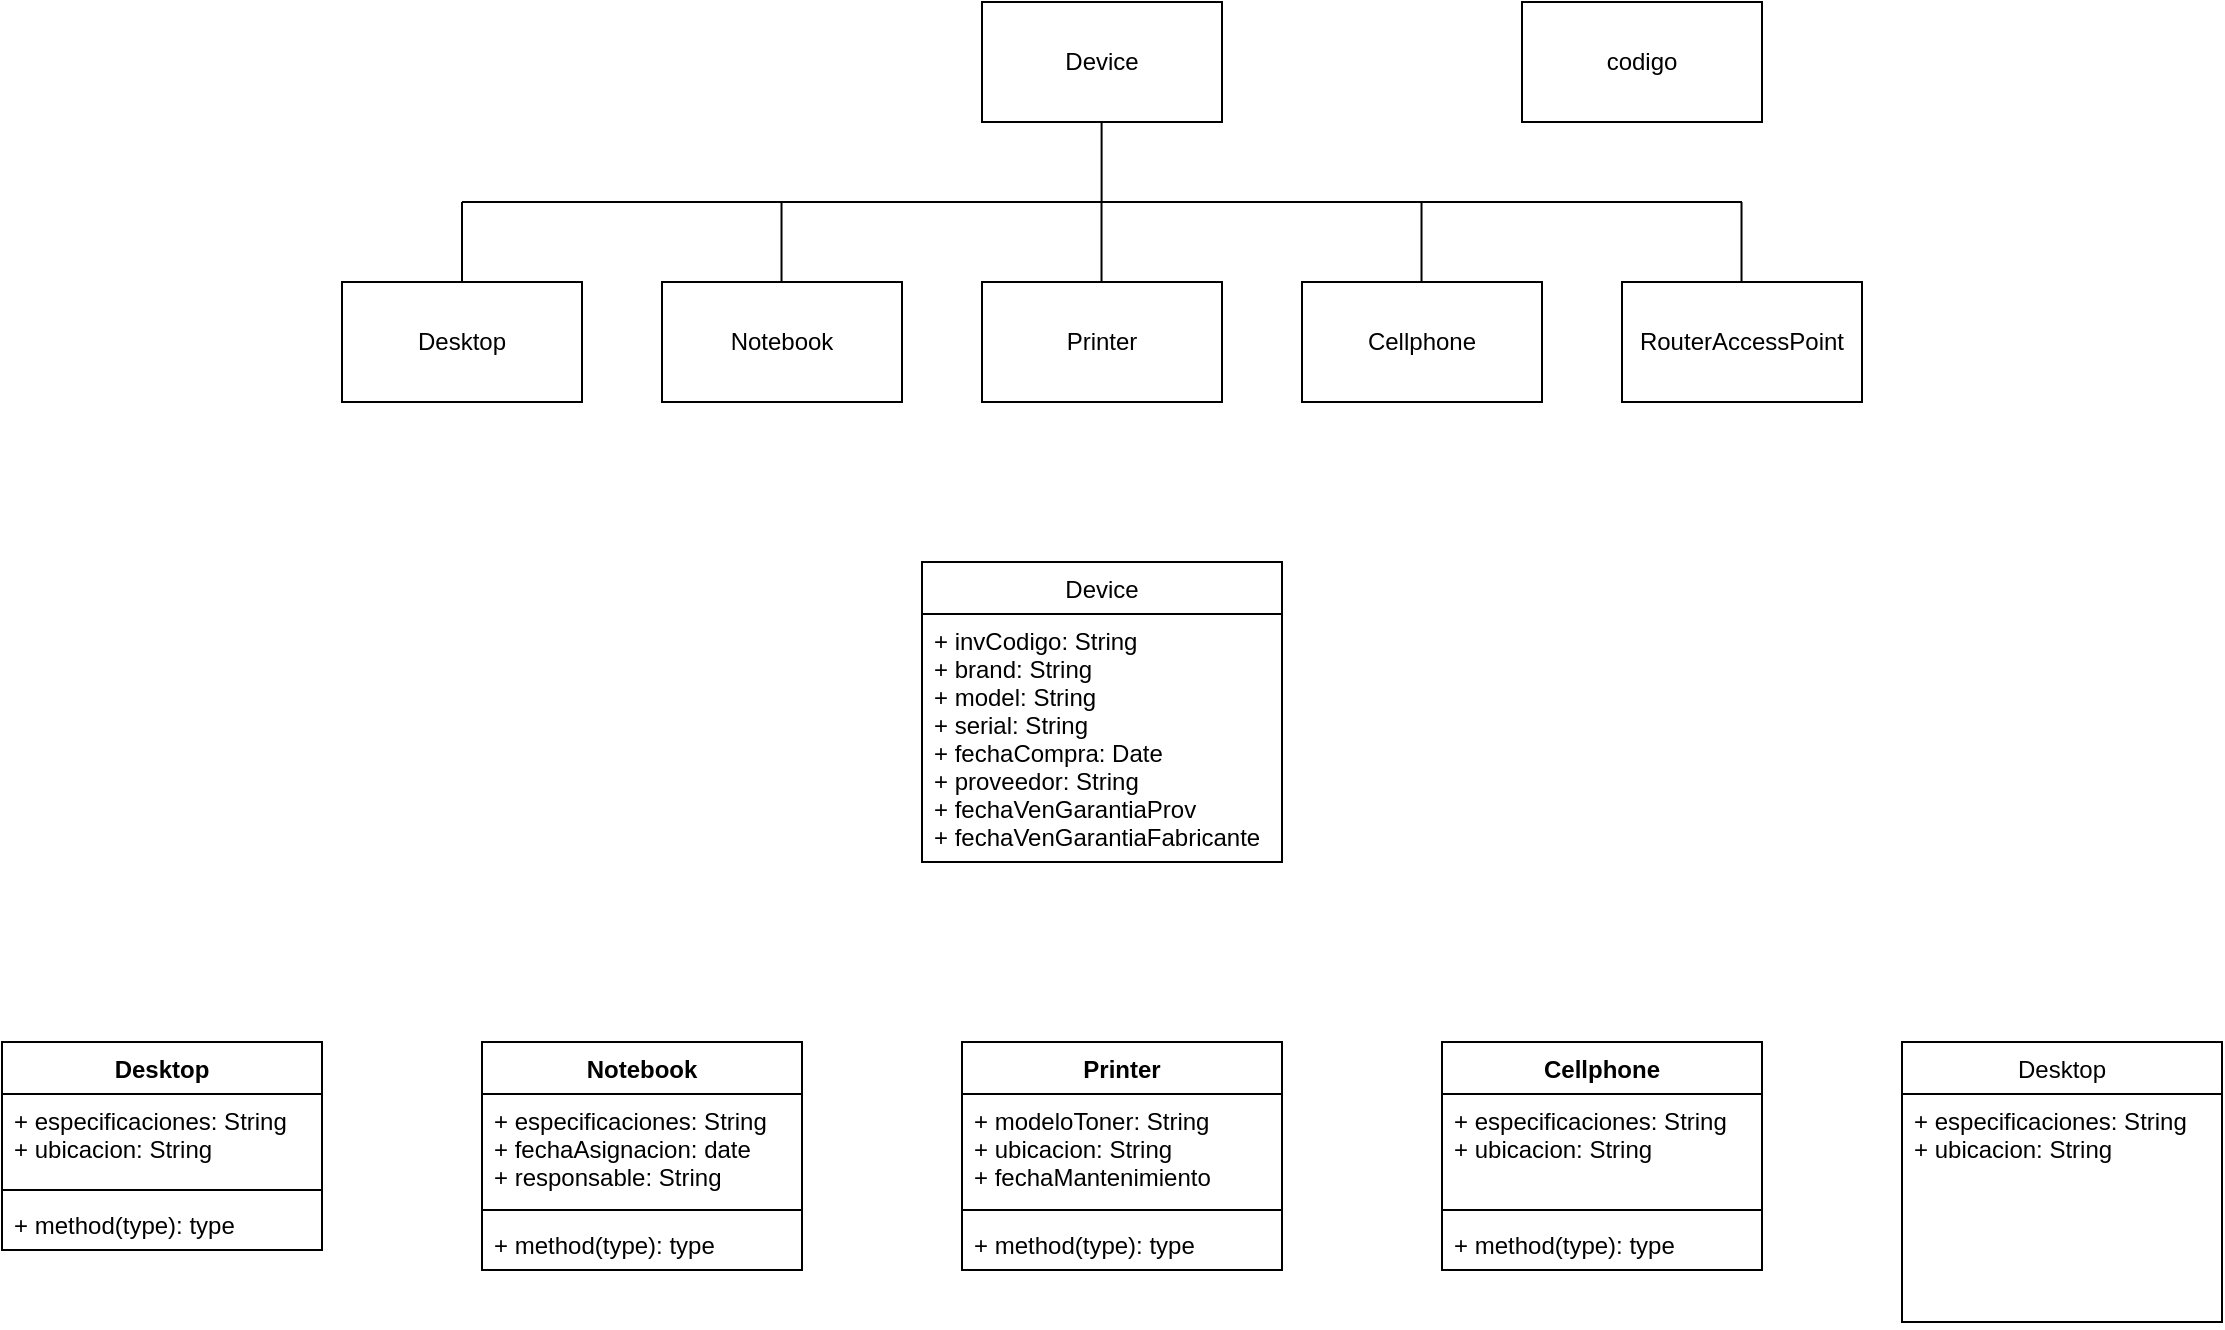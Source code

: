 <mxfile version="15.8.3" type="github">
  <diagram id="x573lrpb8ZKa-y-ldC9b" name="Page-1">
    <mxGraphModel dx="1564" dy="872" grid="1" gridSize="10" guides="1" tooltips="1" connect="1" arrows="1" fold="1" page="1" pageScale="1" pageWidth="827" pageHeight="1169" math="0" shadow="0">
      <root>
        <mxCell id="0" />
        <mxCell id="1" parent="0" />
        <mxCell id="GfT5gaS3VKByPQDoykGk-1" value="Device" style="rounded=0;whiteSpace=wrap;html=1;" vertex="1" parent="1">
          <mxGeometry x="770" y="40" width="120" height="60" as="geometry" />
        </mxCell>
        <mxCell id="GfT5gaS3VKByPQDoykGk-2" value="Desktop" style="rounded=0;whiteSpace=wrap;html=1;" vertex="1" parent="1">
          <mxGeometry x="450" y="180" width="120" height="60" as="geometry" />
        </mxCell>
        <mxCell id="GfT5gaS3VKByPQDoykGk-3" value="Notebook" style="rounded=0;whiteSpace=wrap;html=1;" vertex="1" parent="1">
          <mxGeometry x="610" y="180" width="120" height="60" as="geometry" />
        </mxCell>
        <mxCell id="GfT5gaS3VKByPQDoykGk-4" value="Printer" style="rounded=0;whiteSpace=wrap;html=1;" vertex="1" parent="1">
          <mxGeometry x="770" y="180" width="120" height="60" as="geometry" />
        </mxCell>
        <mxCell id="GfT5gaS3VKByPQDoykGk-5" value="Cellphone" style="rounded=0;whiteSpace=wrap;html=1;" vertex="1" parent="1">
          <mxGeometry x="930" y="180" width="120" height="60" as="geometry" />
        </mxCell>
        <mxCell id="GfT5gaS3VKByPQDoykGk-6" value="RouterAccessPoint" style="rounded=0;whiteSpace=wrap;html=1;" vertex="1" parent="1">
          <mxGeometry x="1090" y="180" width="120" height="60" as="geometry" />
        </mxCell>
        <mxCell id="GfT5gaS3VKByPQDoykGk-7" value="" style="endArrow=none;html=1;rounded=0;" edge="1" parent="1">
          <mxGeometry width="50" height="50" relative="1" as="geometry">
            <mxPoint x="510" y="140" as="sourcePoint" />
            <mxPoint x="1150" y="140" as="targetPoint" />
          </mxGeometry>
        </mxCell>
        <mxCell id="GfT5gaS3VKByPQDoykGk-8" value="" style="endArrow=none;html=1;rounded=0;exitX=0.5;exitY=0;exitDx=0;exitDy=0;" edge="1" parent="1" source="GfT5gaS3VKByPQDoykGk-2">
          <mxGeometry width="50" height="50" relative="1" as="geometry">
            <mxPoint x="490" y="180" as="sourcePoint" />
            <mxPoint x="510" y="140" as="targetPoint" />
          </mxGeometry>
        </mxCell>
        <mxCell id="GfT5gaS3VKByPQDoykGk-9" value="" style="endArrow=none;html=1;rounded=0;exitX=0.5;exitY=0;exitDx=0;exitDy=0;" edge="1" parent="1">
          <mxGeometry width="50" height="50" relative="1" as="geometry">
            <mxPoint x="669.76" y="180" as="sourcePoint" />
            <mxPoint x="669.76" y="140" as="targetPoint" />
          </mxGeometry>
        </mxCell>
        <mxCell id="GfT5gaS3VKByPQDoykGk-10" value="" style="endArrow=none;html=1;rounded=0;exitX=0.5;exitY=0;exitDx=0;exitDy=0;" edge="1" parent="1">
          <mxGeometry width="50" height="50" relative="1" as="geometry">
            <mxPoint x="829.76" y="180" as="sourcePoint" />
            <mxPoint x="829.76" y="140" as="targetPoint" />
          </mxGeometry>
        </mxCell>
        <mxCell id="GfT5gaS3VKByPQDoykGk-11" value="" style="endArrow=none;html=1;rounded=0;exitX=0.5;exitY=0;exitDx=0;exitDy=0;" edge="1" parent="1">
          <mxGeometry width="50" height="50" relative="1" as="geometry">
            <mxPoint x="989.76" y="180" as="sourcePoint" />
            <mxPoint x="989.76" y="140" as="targetPoint" />
          </mxGeometry>
        </mxCell>
        <mxCell id="GfT5gaS3VKByPQDoykGk-12" value="" style="endArrow=none;html=1;rounded=0;exitX=0.5;exitY=0;exitDx=0;exitDy=0;" edge="1" parent="1">
          <mxGeometry width="50" height="50" relative="1" as="geometry">
            <mxPoint x="1149.76" y="180" as="sourcePoint" />
            <mxPoint x="1149.76" y="140" as="targetPoint" />
          </mxGeometry>
        </mxCell>
        <mxCell id="GfT5gaS3VKByPQDoykGk-13" value="" style="endArrow=none;html=1;rounded=0;exitX=0.5;exitY=0;exitDx=0;exitDy=0;" edge="1" parent="1">
          <mxGeometry width="50" height="50" relative="1" as="geometry">
            <mxPoint x="829.8" y="140" as="sourcePoint" />
            <mxPoint x="829.8" y="100" as="targetPoint" />
          </mxGeometry>
        </mxCell>
        <mxCell id="GfT5gaS3VKByPQDoykGk-14" value="Device" style="swimlane;fontStyle=0;childLayout=stackLayout;horizontal=1;startSize=26;fillColor=none;horizontalStack=0;resizeParent=1;resizeParentMax=0;resizeLast=0;collapsible=1;marginBottom=0;" vertex="1" parent="1">
          <mxGeometry x="740" y="320" width="180" height="150" as="geometry">
            <mxRectangle x="350" y="350" width="70" height="26" as="alternateBounds" />
          </mxGeometry>
        </mxCell>
        <mxCell id="GfT5gaS3VKByPQDoykGk-15" value="+ invCodigo: String&#xa;+ brand: String&#xa;+ model: String&#xa;+ serial: String&#xa;+ fechaCompra: Date&#xa;+ proveedor: String&#xa;+ fechaVenGarantiaProv&#xa;+ fechaVenGarantiaFabricante" style="text;strokeColor=none;fillColor=none;align=left;verticalAlign=top;spacingLeft=4;spacingRight=4;overflow=hidden;rotatable=0;points=[[0,0.5],[1,0.5]];portConstraint=eastwest;" vertex="1" parent="GfT5gaS3VKByPQDoykGk-14">
          <mxGeometry y="26" width="180" height="124" as="geometry" />
        </mxCell>
        <mxCell id="GfT5gaS3VKByPQDoykGk-19" value="codigo" style="rounded=0;whiteSpace=wrap;html=1;" vertex="1" parent="1">
          <mxGeometry x="1040" y="40" width="120" height="60" as="geometry" />
        </mxCell>
        <mxCell id="GfT5gaS3VKByPQDoykGk-35" value="Desktop" style="swimlane;fontStyle=0;childLayout=stackLayout;horizontal=1;startSize=26;fillColor=none;horizontalStack=0;resizeParent=1;resizeParentMax=0;resizeLast=0;collapsible=1;marginBottom=0;" vertex="1" parent="1">
          <mxGeometry x="1230" y="560" width="160" height="140" as="geometry">
            <mxRectangle x="350" y="350" width="70" height="26" as="alternateBounds" />
          </mxGeometry>
        </mxCell>
        <mxCell id="GfT5gaS3VKByPQDoykGk-36" value="+ especificaciones: String&#xa;+ ubicacion: String&#xa;" style="text;strokeColor=none;fillColor=none;align=left;verticalAlign=top;spacingLeft=4;spacingRight=4;overflow=hidden;rotatable=0;points=[[0,0.5],[1,0.5]];portConstraint=eastwest;" vertex="1" parent="GfT5gaS3VKByPQDoykGk-35">
          <mxGeometry y="26" width="160" height="114" as="geometry" />
        </mxCell>
        <mxCell id="GfT5gaS3VKByPQDoykGk-37" value="Desktop&#xa;" style="swimlane;fontStyle=1;align=center;verticalAlign=top;childLayout=stackLayout;horizontal=1;startSize=26;horizontalStack=0;resizeParent=1;resizeParentMax=0;resizeLast=0;collapsible=1;marginBottom=0;" vertex="1" parent="1">
          <mxGeometry x="280" y="560" width="160" height="104" as="geometry" />
        </mxCell>
        <mxCell id="GfT5gaS3VKByPQDoykGk-38" value="+ especificaciones: String&#xa;+ ubicacion: String&#xa;" style="text;strokeColor=none;fillColor=none;align=left;verticalAlign=top;spacingLeft=4;spacingRight=4;overflow=hidden;rotatable=0;points=[[0,0.5],[1,0.5]];portConstraint=eastwest;" vertex="1" parent="GfT5gaS3VKByPQDoykGk-37">
          <mxGeometry y="26" width="160" height="44" as="geometry" />
        </mxCell>
        <mxCell id="GfT5gaS3VKByPQDoykGk-39" value="" style="line;strokeWidth=1;fillColor=none;align=left;verticalAlign=middle;spacingTop=-1;spacingLeft=3;spacingRight=3;rotatable=0;labelPosition=right;points=[];portConstraint=eastwest;" vertex="1" parent="GfT5gaS3VKByPQDoykGk-37">
          <mxGeometry y="70" width="160" height="8" as="geometry" />
        </mxCell>
        <mxCell id="GfT5gaS3VKByPQDoykGk-40" value="+ method(type): type" style="text;strokeColor=none;fillColor=none;align=left;verticalAlign=top;spacingLeft=4;spacingRight=4;overflow=hidden;rotatable=0;points=[[0,0.5],[1,0.5]];portConstraint=eastwest;" vertex="1" parent="GfT5gaS3VKByPQDoykGk-37">
          <mxGeometry y="78" width="160" height="26" as="geometry" />
        </mxCell>
        <mxCell id="GfT5gaS3VKByPQDoykGk-42" value="Notebook" style="swimlane;fontStyle=1;align=center;verticalAlign=top;childLayout=stackLayout;horizontal=1;startSize=26;horizontalStack=0;resizeParent=1;resizeParentMax=0;resizeLast=0;collapsible=1;marginBottom=0;" vertex="1" parent="1">
          <mxGeometry x="520" y="560" width="160" height="114" as="geometry" />
        </mxCell>
        <mxCell id="GfT5gaS3VKByPQDoykGk-43" value="+ especificaciones: String&#xa;+ fechaAsignacion: date&#xa;+ responsable: String&#xa;" style="text;strokeColor=none;fillColor=none;align=left;verticalAlign=top;spacingLeft=4;spacingRight=4;overflow=hidden;rotatable=0;points=[[0,0.5],[1,0.5]];portConstraint=eastwest;" vertex="1" parent="GfT5gaS3VKByPQDoykGk-42">
          <mxGeometry y="26" width="160" height="54" as="geometry" />
        </mxCell>
        <mxCell id="GfT5gaS3VKByPQDoykGk-44" value="" style="line;strokeWidth=1;fillColor=none;align=left;verticalAlign=middle;spacingTop=-1;spacingLeft=3;spacingRight=3;rotatable=0;labelPosition=right;points=[];portConstraint=eastwest;" vertex="1" parent="GfT5gaS3VKByPQDoykGk-42">
          <mxGeometry y="80" width="160" height="8" as="geometry" />
        </mxCell>
        <mxCell id="GfT5gaS3VKByPQDoykGk-45" value="+ method(type): type" style="text;strokeColor=none;fillColor=none;align=left;verticalAlign=top;spacingLeft=4;spacingRight=4;overflow=hidden;rotatable=0;points=[[0,0.5],[1,0.5]];portConstraint=eastwest;" vertex="1" parent="GfT5gaS3VKByPQDoykGk-42">
          <mxGeometry y="88" width="160" height="26" as="geometry" />
        </mxCell>
        <mxCell id="GfT5gaS3VKByPQDoykGk-47" value="Printer" style="swimlane;fontStyle=1;align=center;verticalAlign=top;childLayout=stackLayout;horizontal=1;startSize=26;horizontalStack=0;resizeParent=1;resizeParentMax=0;resizeLast=0;collapsible=1;marginBottom=0;" vertex="1" parent="1">
          <mxGeometry x="760" y="560" width="160" height="114" as="geometry" />
        </mxCell>
        <mxCell id="GfT5gaS3VKByPQDoykGk-48" value="+ modeloToner: String&#xa;+ ubicacion: String&#xa;+ fechaMantenimiento" style="text;strokeColor=none;fillColor=none;align=left;verticalAlign=top;spacingLeft=4;spacingRight=4;overflow=hidden;rotatable=0;points=[[0,0.5],[1,0.5]];portConstraint=eastwest;" vertex="1" parent="GfT5gaS3VKByPQDoykGk-47">
          <mxGeometry y="26" width="160" height="54" as="geometry" />
        </mxCell>
        <mxCell id="GfT5gaS3VKByPQDoykGk-49" value="" style="line;strokeWidth=1;fillColor=none;align=left;verticalAlign=middle;spacingTop=-1;spacingLeft=3;spacingRight=3;rotatable=0;labelPosition=right;points=[];portConstraint=eastwest;" vertex="1" parent="GfT5gaS3VKByPQDoykGk-47">
          <mxGeometry y="80" width="160" height="8" as="geometry" />
        </mxCell>
        <mxCell id="GfT5gaS3VKByPQDoykGk-50" value="+ method(type): type" style="text;strokeColor=none;fillColor=none;align=left;verticalAlign=top;spacingLeft=4;spacingRight=4;overflow=hidden;rotatable=0;points=[[0,0.5],[1,0.5]];portConstraint=eastwest;" vertex="1" parent="GfT5gaS3VKByPQDoykGk-47">
          <mxGeometry y="88" width="160" height="26" as="geometry" />
        </mxCell>
        <mxCell id="GfT5gaS3VKByPQDoykGk-51" value="Cellphone" style="swimlane;fontStyle=1;align=center;verticalAlign=top;childLayout=stackLayout;horizontal=1;startSize=26;horizontalStack=0;resizeParent=1;resizeParentMax=0;resizeLast=0;collapsible=1;marginBottom=0;" vertex="1" parent="1">
          <mxGeometry x="1000" y="560" width="160" height="114" as="geometry" />
        </mxCell>
        <mxCell id="GfT5gaS3VKByPQDoykGk-52" value="+ especificaciones: String&#xa;+ ubicacion: String&#xa;" style="text;strokeColor=none;fillColor=none;align=left;verticalAlign=top;spacingLeft=4;spacingRight=4;overflow=hidden;rotatable=0;points=[[0,0.5],[1,0.5]];portConstraint=eastwest;" vertex="1" parent="GfT5gaS3VKByPQDoykGk-51">
          <mxGeometry y="26" width="160" height="54" as="geometry" />
        </mxCell>
        <mxCell id="GfT5gaS3VKByPQDoykGk-53" value="" style="line;strokeWidth=1;fillColor=none;align=left;verticalAlign=middle;spacingTop=-1;spacingLeft=3;spacingRight=3;rotatable=0;labelPosition=right;points=[];portConstraint=eastwest;" vertex="1" parent="GfT5gaS3VKByPQDoykGk-51">
          <mxGeometry y="80" width="160" height="8" as="geometry" />
        </mxCell>
        <mxCell id="GfT5gaS3VKByPQDoykGk-54" value="+ method(type): type" style="text;strokeColor=none;fillColor=none;align=left;verticalAlign=top;spacingLeft=4;spacingRight=4;overflow=hidden;rotatable=0;points=[[0,0.5],[1,0.5]];portConstraint=eastwest;" vertex="1" parent="GfT5gaS3VKByPQDoykGk-51">
          <mxGeometry y="88" width="160" height="26" as="geometry" />
        </mxCell>
      </root>
    </mxGraphModel>
  </diagram>
</mxfile>
